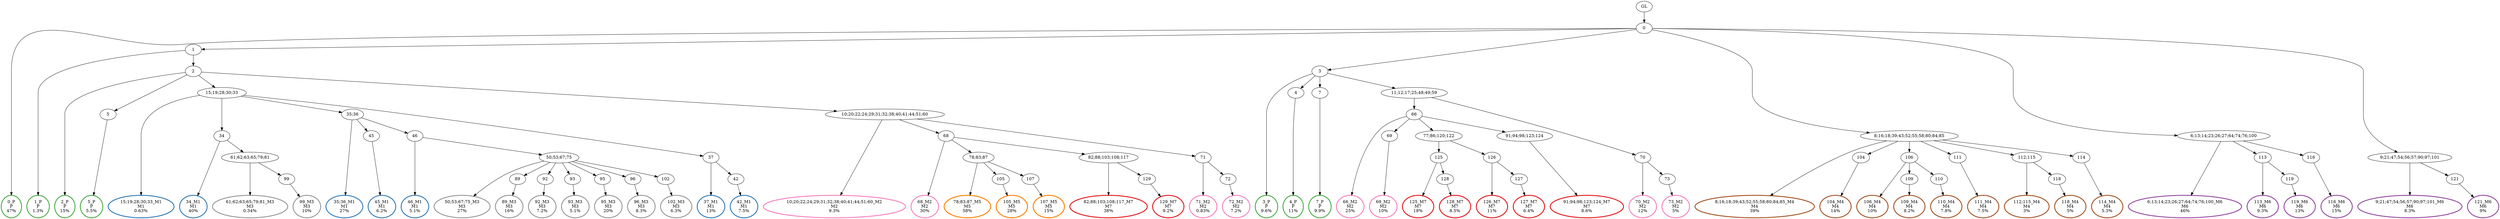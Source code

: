digraph T {
	{
		rank=same
		112 [penwidth=3,colorscheme=set19,color=3,label="0_P\nP\n47%"]
		110 [penwidth=3,colorscheme=set19,color=3,label="1_P\nP\n1.3%"]
		108 [penwidth=3,colorscheme=set19,color=3,label="2_P\nP\n15%"]
		106 [penwidth=3,colorscheme=set19,color=3,label="5_P\nP\n5.5%"]
		104 [penwidth=3,colorscheme=set19,color=3,label="3_P\nP\n9.6%"]
		102 [penwidth=3,colorscheme=set19,color=3,label="4_P\nP\n11%"]
		100 [penwidth=3,colorscheme=set19,color=3,label="7_P\nP\n9.9%"]
		98 [penwidth=3,colorscheme=set19,color=2,label="15;19;28;30;33_M1\nM1\n0.63%"]
		96 [penwidth=3,colorscheme=set19,color=2,label="34_M1\nM1\n40%"]
		94 [penwidth=3,colorscheme=set19,color=2,label="35;36_M1\nM1\n27%"]
		92 [penwidth=3,colorscheme=set19,color=2,label="45_M1\nM1\n6.2%"]
		90 [penwidth=3,colorscheme=set19,color=2,label="46_M1\nM1\n5.1%"]
		88 [penwidth=3,colorscheme=set19,color=2,label="37_M1\nM1\n13%"]
		86 [penwidth=3,colorscheme=set19,color=2,label="42_M1\nM1\n7.5%"]
		84 [penwidth=3,colorscheme=set19,color=8,label="10;20;22;24;29;31;32;38;40;41;44;51;60_M2\nM2\n9.3%"]
		82 [penwidth=3,colorscheme=set19,color=8,label="68_M2\nM2\n30%"]
		80 [penwidth=3,colorscheme=set19,color=8,label="71_M2\nM2\n0.83%"]
		78 [penwidth=3,colorscheme=set19,color=8,label="72_M2\nM2\n7.2%"]
		75 [penwidth=3,colorscheme=set19,color=8,label="66_M2\nM2\n25%"]
		73 [penwidth=3,colorscheme=set19,color=8,label="69_M2\nM2\n10%"]
		71 [penwidth=3,colorscheme=set19,color=8,label="70_M2\nM2\n12%"]
		69 [penwidth=3,colorscheme=set19,color=8,label="73_M2\nM2\n5%"]
		67 [penwidth=3,colorscheme=set19,color=9,label="61;62;63;65;79;81_M3\nM3\n0.34%"]
		65 [penwidth=3,colorscheme=set19,color=9,label="99_M3\nM3\n10%"]
		63 [penwidth=3,colorscheme=set19,color=9,label="50;53;67;75_M3\nM3\n27%"]
		61 [penwidth=3,colorscheme=set19,color=9,label="89_M3\nM3\n16%"]
		59 [penwidth=3,colorscheme=set19,color=9,label="92_M3\nM3\n7.2%"]
		57 [penwidth=3,colorscheme=set19,color=9,label="93_M3\nM3\n5.1%"]
		55 [penwidth=3,colorscheme=set19,color=9,label="95_M3\nM3\n20%"]
		53 [penwidth=3,colorscheme=set19,color=9,label="96_M3\nM3\n8.3%"]
		51 [penwidth=3,colorscheme=set19,color=9,label="102_M3\nM3\n6.3%"]
		49 [penwidth=3,colorscheme=set19,color=7,label="8;16;18;39;43;52;55;58;80;84;85_M4\nM4\n39%"]
		47 [penwidth=3,colorscheme=set19,color=7,label="104_M4\nM4\n14%"]
		45 [penwidth=3,colorscheme=set19,color=7,label="106_M4\nM4\n10%"]
		43 [penwidth=3,colorscheme=set19,color=7,label="109_M4\nM4\n8.2%"]
		41 [penwidth=3,colorscheme=set19,color=7,label="110_M4\nM4\n7.8%"]
		39 [penwidth=3,colorscheme=set19,color=7,label="111_M4\nM4\n7.5%"]
		37 [penwidth=3,colorscheme=set19,color=7,label="112;115_M4\nM4\n3%"]
		35 [penwidth=3,colorscheme=set19,color=7,label="118_M4\nM4\n5%"]
		33 [penwidth=3,colorscheme=set19,color=7,label="114_M4\nM4\n5.3%"]
		31 [penwidth=3,colorscheme=set19,color=5,label="78;83;87_M5\nM5\n58%"]
		29 [penwidth=3,colorscheme=set19,color=5,label="105_M5\nM5\n28%"]
		27 [penwidth=3,colorscheme=set19,color=5,label="107_M5\nM5\n15%"]
		25 [penwidth=3,colorscheme=set19,color=4,label="6;13;14;23;26;27;64;74;76;100_M6\nM6\n46%"]
		23 [penwidth=3,colorscheme=set19,color=4,label="113_M6\nM6\n9.3%"]
		21 [penwidth=3,colorscheme=set19,color=4,label="119_M6\nM6\n13%"]
		19 [penwidth=3,colorscheme=set19,color=4,label="116_M6\nM6\n15%"]
		17 [penwidth=3,colorscheme=set19,color=4,label="9;21;47;54;56;57;90;97;101_M6\nM6\n8.3%"]
		15 [penwidth=3,colorscheme=set19,color=4,label="121_M6\nM6\n9%"]
		13 [penwidth=3,colorscheme=set19,color=1,label="82;88;103;108;117_M7\nM7\n38%"]
		11 [penwidth=3,colorscheme=set19,color=1,label="129_M7\nM7\n9.2%"]
		8 [penwidth=3,colorscheme=set19,color=1,label="125_M7\nM7\n18%"]
		6 [penwidth=3,colorscheme=set19,color=1,label="128_M7\nM7\n8.5%"]
		4 [penwidth=3,colorscheme=set19,color=1,label="126_M7\nM7\n11%"]
		2 [penwidth=3,colorscheme=set19,color=1,label="127_M7\nM7\n6.4%"]
		0 [penwidth=3,colorscheme=set19,color=1,label="91;94;98;123;124_M7\nM7\n8.6%"]
	}
	114 [label="GL"]
	113 [label="0"]
	111 [label="1"]
	109 [label="2"]
	107 [label="5"]
	105 [label="3"]
	103 [label="4"]
	101 [label="7"]
	99 [label="15;19;28;30;33"]
	97 [label="34"]
	95 [label="35;36"]
	93 [label="45"]
	91 [label="46"]
	89 [label="37"]
	87 [label="42"]
	85 [label="10;20;22;24;29;31;32;38;40;41;44;51;60"]
	83 [label="68"]
	81 [label="71"]
	79 [label="72"]
	77 [label="11;12;17;25;48;49;59"]
	76 [label="66"]
	74 [label="69"]
	72 [label="70"]
	70 [label="73"]
	68 [label="61;62;63;65;79;81"]
	66 [label="99"]
	64 [label="50;53;67;75"]
	62 [label="89"]
	60 [label="92"]
	58 [label="93"]
	56 [label="95"]
	54 [label="96"]
	52 [label="102"]
	50 [label="8;16;18;39;43;52;55;58;80;84;85"]
	48 [label="104"]
	46 [label="106"]
	44 [label="109"]
	42 [label="110"]
	40 [label="111"]
	38 [label="112;115"]
	36 [label="118"]
	34 [label="114"]
	32 [label="78;83;87"]
	30 [label="105"]
	28 [label="107"]
	26 [label="6;13;14;23;26;27;64;74;76;100"]
	24 [label="113"]
	22 [label="119"]
	20 [label="116"]
	18 [label="9;21;47;54;56;57;90;97;101"]
	16 [label="121"]
	14 [label="82;88;103;108;117"]
	12 [label="129"]
	10 [label="77;86;120;122"]
	9 [label="125"]
	7 [label="128"]
	5 [label="126"]
	3 [label="127"]
	1 [label="91;94;98;123;124"]
	114 -> 113
	113 -> 112
	113 -> 111
	113 -> 105
	113 -> 50
	113 -> 26
	113 -> 18
	111 -> 110
	111 -> 109
	109 -> 108
	109 -> 107
	109 -> 99
	109 -> 85
	107 -> 106
	105 -> 104
	105 -> 103
	105 -> 101
	105 -> 77
	103 -> 102
	101 -> 100
	99 -> 98
	99 -> 97
	99 -> 95
	99 -> 89
	97 -> 96
	97 -> 68
	95 -> 94
	95 -> 93
	95 -> 91
	93 -> 92
	91 -> 90
	91 -> 64
	89 -> 88
	89 -> 87
	87 -> 86
	85 -> 84
	85 -> 83
	85 -> 81
	83 -> 82
	83 -> 32
	83 -> 14
	81 -> 80
	81 -> 79
	79 -> 78
	77 -> 76
	77 -> 72
	76 -> 75
	76 -> 74
	76 -> 10
	76 -> 1
	74 -> 73
	72 -> 71
	72 -> 70
	70 -> 69
	68 -> 67
	68 -> 66
	66 -> 65
	64 -> 63
	64 -> 62
	64 -> 60
	64 -> 58
	64 -> 56
	64 -> 54
	64 -> 52
	62 -> 61
	60 -> 59
	58 -> 57
	56 -> 55
	54 -> 53
	52 -> 51
	50 -> 49
	50 -> 48
	50 -> 46
	50 -> 40
	50 -> 38
	50 -> 34
	48 -> 47
	46 -> 45
	46 -> 44
	46 -> 42
	44 -> 43
	42 -> 41
	40 -> 39
	38 -> 37
	38 -> 36
	36 -> 35
	34 -> 33
	32 -> 31
	32 -> 30
	32 -> 28
	30 -> 29
	28 -> 27
	26 -> 25
	26 -> 24
	26 -> 20
	24 -> 23
	24 -> 22
	22 -> 21
	20 -> 19
	18 -> 17
	18 -> 16
	16 -> 15
	14 -> 13
	14 -> 12
	12 -> 11
	10 -> 9
	10 -> 5
	9 -> 8
	9 -> 7
	7 -> 6
	5 -> 4
	5 -> 3
	3 -> 2
	1 -> 0
}
